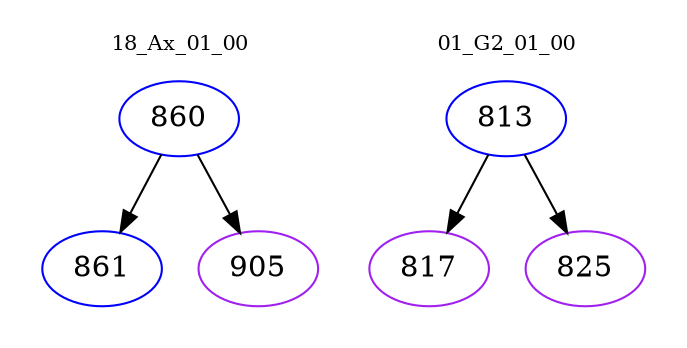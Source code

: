 digraph{
subgraph cluster_0 {
color = white
label = "18_Ax_01_00";
fontsize=10;
T0_860 [label="860", color="blue"]
T0_860 -> T0_861 [color="black"]
T0_861 [label="861", color="blue"]
T0_860 -> T0_905 [color="black"]
T0_905 [label="905", color="purple"]
}
subgraph cluster_1 {
color = white
label = "01_G2_01_00";
fontsize=10;
T1_813 [label="813", color="blue"]
T1_813 -> T1_817 [color="black"]
T1_817 [label="817", color="purple"]
T1_813 -> T1_825 [color="black"]
T1_825 [label="825", color="purple"]
}
}
